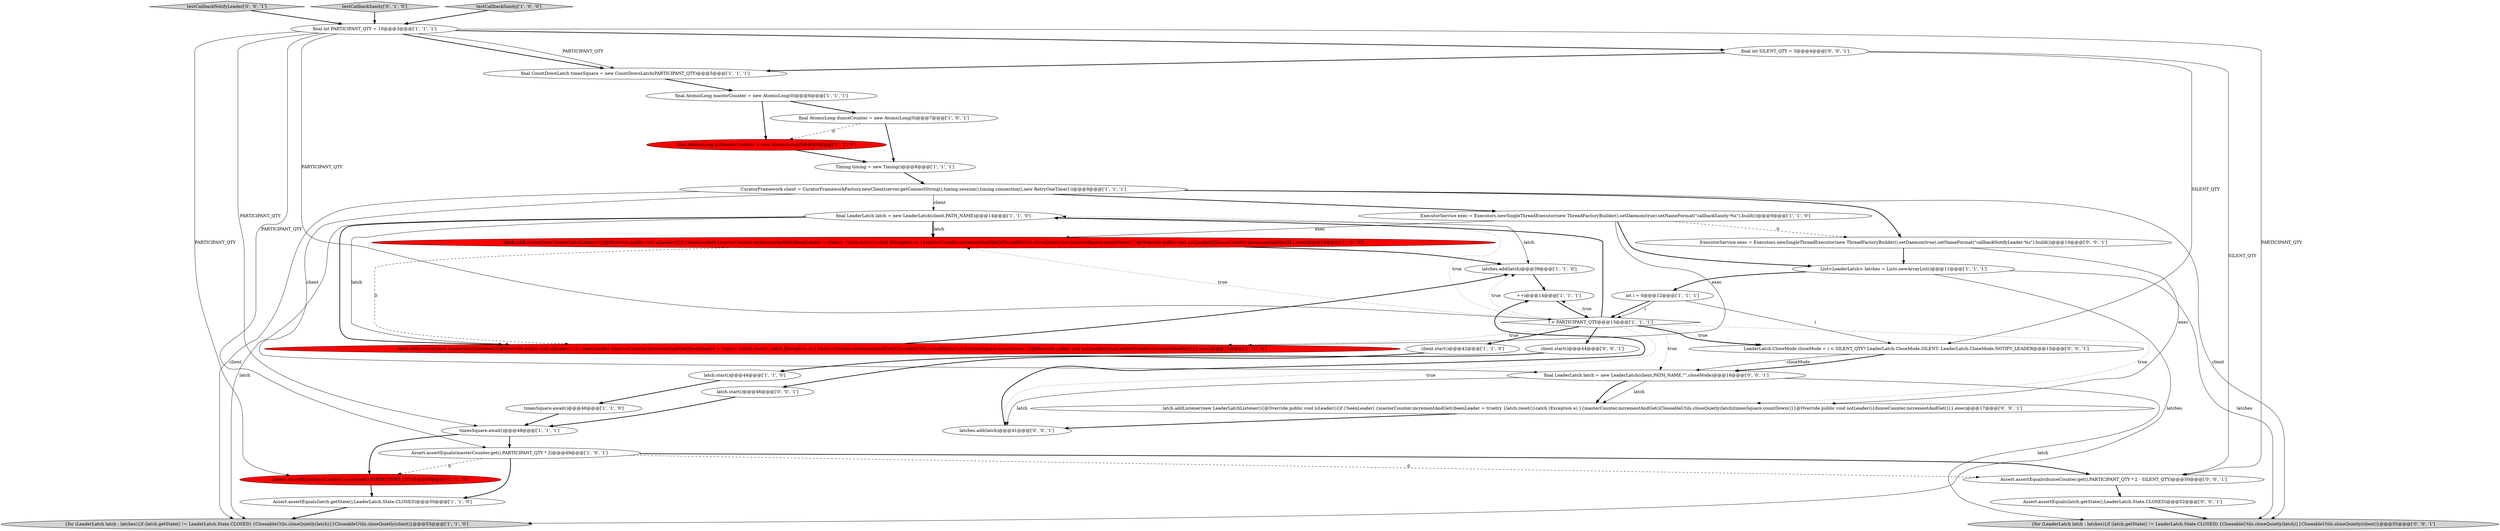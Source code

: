 digraph {
14 [style = filled, label = "Assert.assertEquals(latch.getState(),LeaderLatch.State.CLOSED)@@@50@@@['1', '1', '0']", fillcolor = white, shape = ellipse image = "AAA0AAABBB1BBB"];
1 [style = filled, label = "timesSquare.await()@@@48@@@['1', '1', '1']", fillcolor = white, shape = ellipse image = "AAA0AAABBB1BBB"];
17 [style = filled, label = "latch.addListener(new LeaderLatchListener(){@Override public void isLeader(){if (!beenLeader) {masterCounter.incrementAndGet()beenLeader = truetry {latch.reset()}catch (Exception e) }{masterCounter.incrementAndGet()CloseableUtils.closeQuietly(latch)timesSquare.countDown()}}@Override public void notLeader(){dunceCounter.incrementAndGet()}},exec)@@@15@@@['1', '0', '0']", fillcolor = red, shape = ellipse image = "AAA1AAABBB1BBB"];
18 [style = filled, label = "final LeaderLatch latch = new LeaderLatch(client,PATH_NAME)@@@14@@@['1', '1', '0']", fillcolor = white, shape = ellipse image = "AAA0AAABBB1BBB"];
5 [style = filled, label = "latch.start()@@@44@@@['1', '1', '0']", fillcolor = white, shape = ellipse image = "AAA0AAABBB1BBB"];
7 [style = filled, label = "ExecutorService exec = Executors.newSingleThreadExecutor(new ThreadFactoryBuilder().setDaemon(true).setNameFormat(\"callbackSanity-%s\").build())@@@9@@@['1', '1', '0']", fillcolor = white, shape = ellipse image = "AAA0AAABBB1BBB"];
3 [style = filled, label = "{for (LeaderLatch latch : latches){if (latch.getState() != LeaderLatch.State.CLOSED) {CloseableUtils.closeQuietly(latch)}}CloseableUtils.closeQuietly(client)}@@@53@@@['1', '1', '0']", fillcolor = lightgray, shape = ellipse image = "AAA0AAABBB1BBB"];
19 [style = filled, label = "int i = 0@@@12@@@['1', '1', '1']", fillcolor = white, shape = ellipse image = "AAA0AAABBB1BBB"];
21 [style = filled, label = "Timing timing = new Timing()@@@8@@@['1', '1', '1']", fillcolor = white, shape = ellipse image = "AAA0AAABBB1BBB"];
9 [style = filled, label = "final AtomicLong masterCounter = new AtomicLong(0)@@@6@@@['1', '1', '1']", fillcolor = white, shape = ellipse image = "AAA0AAABBB1BBB"];
8 [style = filled, label = "timesSquare.await()@@@46@@@['1', '1', '0']", fillcolor = white, shape = ellipse image = "AAA0AAABBB1BBB"];
16 [style = filled, label = "i < PARTICIPANT_QTY@@@13@@@['1', '1', '1']", fillcolor = white, shape = diamond image = "AAA0AAABBB1BBB"];
27 [style = filled, label = "{for (LeaderLatch latch : latches){if (latch.getState() != LeaderLatch.State.CLOSED) {CloseableUtils.closeQuietly(latch)}}CloseableUtils.closeQuietly(client)}@@@55@@@['0', '0', '1']", fillcolor = lightgray, shape = ellipse image = "AAA0AAABBB3BBB"];
30 [style = filled, label = "testCallbackNotifyLeader['0', '0', '1']", fillcolor = lightgray, shape = diamond image = "AAA0AAABBB3BBB"];
31 [style = filled, label = "final LeaderLatch latch = new LeaderLatch(client,PATH_NAME,\"\",closeMode)@@@16@@@['0', '0', '1']", fillcolor = white, shape = ellipse image = "AAA0AAABBB3BBB"];
10 [style = filled, label = "List<LeaderLatch> latches = Lists.newArrayList()@@@11@@@['1', '1', '1']", fillcolor = white, shape = ellipse image = "AAA0AAABBB1BBB"];
33 [style = filled, label = "latches.add(latch)@@@41@@@['0', '0', '1']", fillcolor = white, shape = ellipse image = "AAA0AAABBB3BBB"];
13 [style = filled, label = "client.start()@@@42@@@['1', '1', '0']", fillcolor = white, shape = ellipse image = "AAA0AAABBB1BBB"];
32 [style = filled, label = "latch.start()@@@46@@@['0', '0', '1']", fillcolor = white, shape = ellipse image = "AAA0AAABBB3BBB"];
6 [style = filled, label = "final CountDownLatch timesSquare = new CountDownLatch(PARTICIPANT_QTY)@@@5@@@['1', '1', '1']", fillcolor = white, shape = ellipse image = "AAA0AAABBB1BBB"];
15 [style = filled, label = "CuratorFramework client = CuratorFrameworkFactory.newClient(server.getConnectString(),timing.session(),timing.connection(),new RetryOneTime(1))@@@9@@@['1', '1', '1']", fillcolor = white, shape = ellipse image = "AAA0AAABBB1BBB"];
24 [style = filled, label = "testCallbackSanity['0', '1', '0']", fillcolor = lightgray, shape = diamond image = "AAA0AAABBB2BBB"];
34 [style = filled, label = "latch.addListener(new LeaderLatchListener(){@Override public void isLeader(){if (!beenLeader) {masterCounter.incrementAndGet()beenLeader = truetry {latch.reset()}catch (Exception e) }{masterCounter.incrementAndGet()CloseableUtils.closeQuietly(latch)timesSquare.countDown()}}@Override public void notLeader(){dunceCounter.incrementAndGet()}},exec)@@@17@@@['0', '0', '1']", fillcolor = white, shape = ellipse image = "AAA0AAABBB3BBB"];
12 [style = filled, label = "final AtomicLong dunceCounter = new AtomicLong(0)@@@7@@@['1', '0', '1']", fillcolor = white, shape = ellipse image = "AAA0AAABBB1BBB"];
35 [style = filled, label = "client.start()@@@44@@@['0', '0', '1']", fillcolor = white, shape = ellipse image = "AAA0AAABBB3BBB"];
37 [style = filled, label = "ExecutorService exec = Executors.newSingleThreadExecutor(new ThreadFactoryBuilder().setDaemon(true).setNameFormat(\"callbackNotifyLeader-%s\").build())@@@10@@@['0', '0', '1']", fillcolor = white, shape = ellipse image = "AAA0AAABBB3BBB"];
26 [style = filled, label = "final int SILENT_QTY = 3@@@4@@@['0', '0', '1']", fillcolor = white, shape = ellipse image = "AAA0AAABBB3BBB"];
11 [style = filled, label = "testCallbackSanity['1', '0', '0']", fillcolor = lightgray, shape = diamond image = "AAA0AAABBB1BBB"];
25 [style = filled, label = "final AtomicLong notLeaderCounter = new AtomicLong(0)@@@6@@@['0', '1', '0']", fillcolor = red, shape = ellipse image = "AAA1AAABBB2BBB"];
29 [style = filled, label = "LeaderLatch.CloseMode closeMode = i < SILENT_QTY? LeaderLatch.CloseMode.SILENT: LeaderLatch.CloseMode.NOTIFY_LEADER@@@15@@@['0', '0', '1']", fillcolor = white, shape = ellipse image = "AAA0AAABBB3BBB"];
20 [style = filled, label = "Assert.assertEquals(masterCounter.get(),PARTICIPANT_QTY * 2)@@@49@@@['1', '0', '1']", fillcolor = white, shape = ellipse image = "AAA0AAABBB1BBB"];
2 [style = filled, label = "final int PARTICIPANT_QTY = 10@@@3@@@['1', '1', '1']", fillcolor = white, shape = ellipse image = "AAA0AAABBB1BBB"];
23 [style = filled, label = "Assert.assertEquals(notLeaderCounter.get(),PARTICIPANT_QTY)@@@48@@@['0', '1', '0']", fillcolor = red, shape = ellipse image = "AAA1AAABBB2BBB"];
28 [style = filled, label = "Assert.assertEquals(dunceCounter.get(),PARTICIPANT_QTY * 2 - SILENT_QTY)@@@50@@@['0', '0', '1']", fillcolor = white, shape = ellipse image = "AAA0AAABBB3BBB"];
0 [style = filled, label = "latches.add(latch)@@@39@@@['1', '1', '0']", fillcolor = white, shape = ellipse image = "AAA0AAABBB1BBB"];
36 [style = filled, label = "Assert.assertEquals(latch.getState(),LeaderLatch.State.CLOSED)@@@52@@@['0', '0', '1']", fillcolor = white, shape = ellipse image = "AAA0AAABBB3BBB"];
22 [style = filled, label = "latch.addListener(new LeaderLatchListener(){@Override public void isLeader(){if (!beenLeader) {masterCounter.incrementAndGet()beenLeader = truetry {latch.reset()}catch (Exception e) }{masterCounter.incrementAndGet()CloseableUtils.closeQuietly(latch)timesSquare.countDown()}}@Override public void notLeader(){notLeaderCounter.incrementAndGet()}},exec)@@@15@@@['0', '1', '0']", fillcolor = red, shape = ellipse image = "AAA1AAABBB2BBB"];
4 [style = filled, label = "++i@@@14@@@['1', '1', '1']", fillcolor = white, shape = ellipse image = "AAA0AAABBB1BBB"];
14->3 [style = bold, label=""];
2->1 [style = solid, label="PARTICIPANT_QTY"];
2->26 [style = bold, label=""];
16->34 [style = dotted, label="true"];
2->6 [style = bold, label=""];
21->15 [style = bold, label=""];
10->19 [style = bold, label=""];
16->17 [style = dotted, label="true"];
1->20 [style = bold, label=""];
15->31 [style = solid, label="client"];
1->23 [style = bold, label=""];
8->1 [style = bold, label=""];
2->23 [style = solid, label="PARTICIPANT_QTY"];
18->22 [style = bold, label=""];
19->16 [style = solid, label="i"];
22->0 [style = bold, label=""];
10->27 [style = solid, label="latches"];
20->23 [style = dashed, label="0"];
31->33 [style = solid, label="latch"];
4->16 [style = bold, label=""];
25->21 [style = bold, label=""];
17->22 [style = dashed, label="0"];
19->29 [style = solid, label="i"];
28->36 [style = bold, label=""];
12->21 [style = bold, label=""];
16->29 [style = bold, label=""];
34->33 [style = bold, label=""];
2->28 [style = solid, label="PARTICIPANT_QTY"];
20->14 [style = bold, label=""];
26->6 [style = bold, label=""];
16->4 [style = dotted, label="true"];
16->33 [style = dotted, label="true"];
23->14 [style = bold, label=""];
2->20 [style = solid, label="PARTICIPANT_QTY"];
13->5 [style = bold, label=""];
2->16 [style = solid, label="PARTICIPANT_QTY"];
2->6 [style = solid, label="PARTICIPANT_QTY"];
29->31 [style = solid, label="closeMode"];
16->18 [style = dotted, label="true"];
31->34 [style = solid, label="latch"];
16->13 [style = bold, label=""];
16->18 [style = bold, label=""];
7->22 [style = solid, label="exec"];
26->28 [style = solid, label="SILENT_QTY"];
31->27 [style = solid, label="latch"];
37->10 [style = bold, label=""];
33->4 [style = bold, label=""];
18->22 [style = solid, label="latch"];
35->32 [style = bold, label=""];
7->17 [style = solid, label="exec"];
31->34 [style = bold, label=""];
19->16 [style = bold, label=""];
18->0 [style = solid, label="latch"];
17->0 [style = bold, label=""];
32->1 [style = bold, label=""];
18->3 [style = solid, label="latch"];
9->12 [style = bold, label=""];
18->17 [style = solid, label="latch"];
16->31 [style = dotted, label="true"];
15->37 [style = bold, label=""];
16->29 [style = dotted, label="true"];
5->8 [style = bold, label=""];
15->7 [style = bold, label=""];
24->2 [style = bold, label=""];
7->10 [style = bold, label=""];
29->31 [style = bold, label=""];
20->28 [style = bold, label=""];
20->28 [style = dashed, label="0"];
18->17 [style = bold, label=""];
15->27 [style = solid, label="client"];
16->22 [style = dotted, label="true"];
11->2 [style = bold, label=""];
26->29 [style = solid, label="SILENT_QTY"];
12->25 [style = dashed, label="0"];
15->18 [style = solid, label="client"];
36->27 [style = bold, label=""];
16->0 [style = dotted, label="true"];
0->4 [style = bold, label=""];
15->3 [style = solid, label="client"];
37->34 [style = solid, label="exec"];
9->25 [style = bold, label=""];
7->37 [style = dashed, label="0"];
16->35 [style = bold, label=""];
6->9 [style = bold, label=""];
30->2 [style = bold, label=""];
10->3 [style = solid, label="latches"];
}
